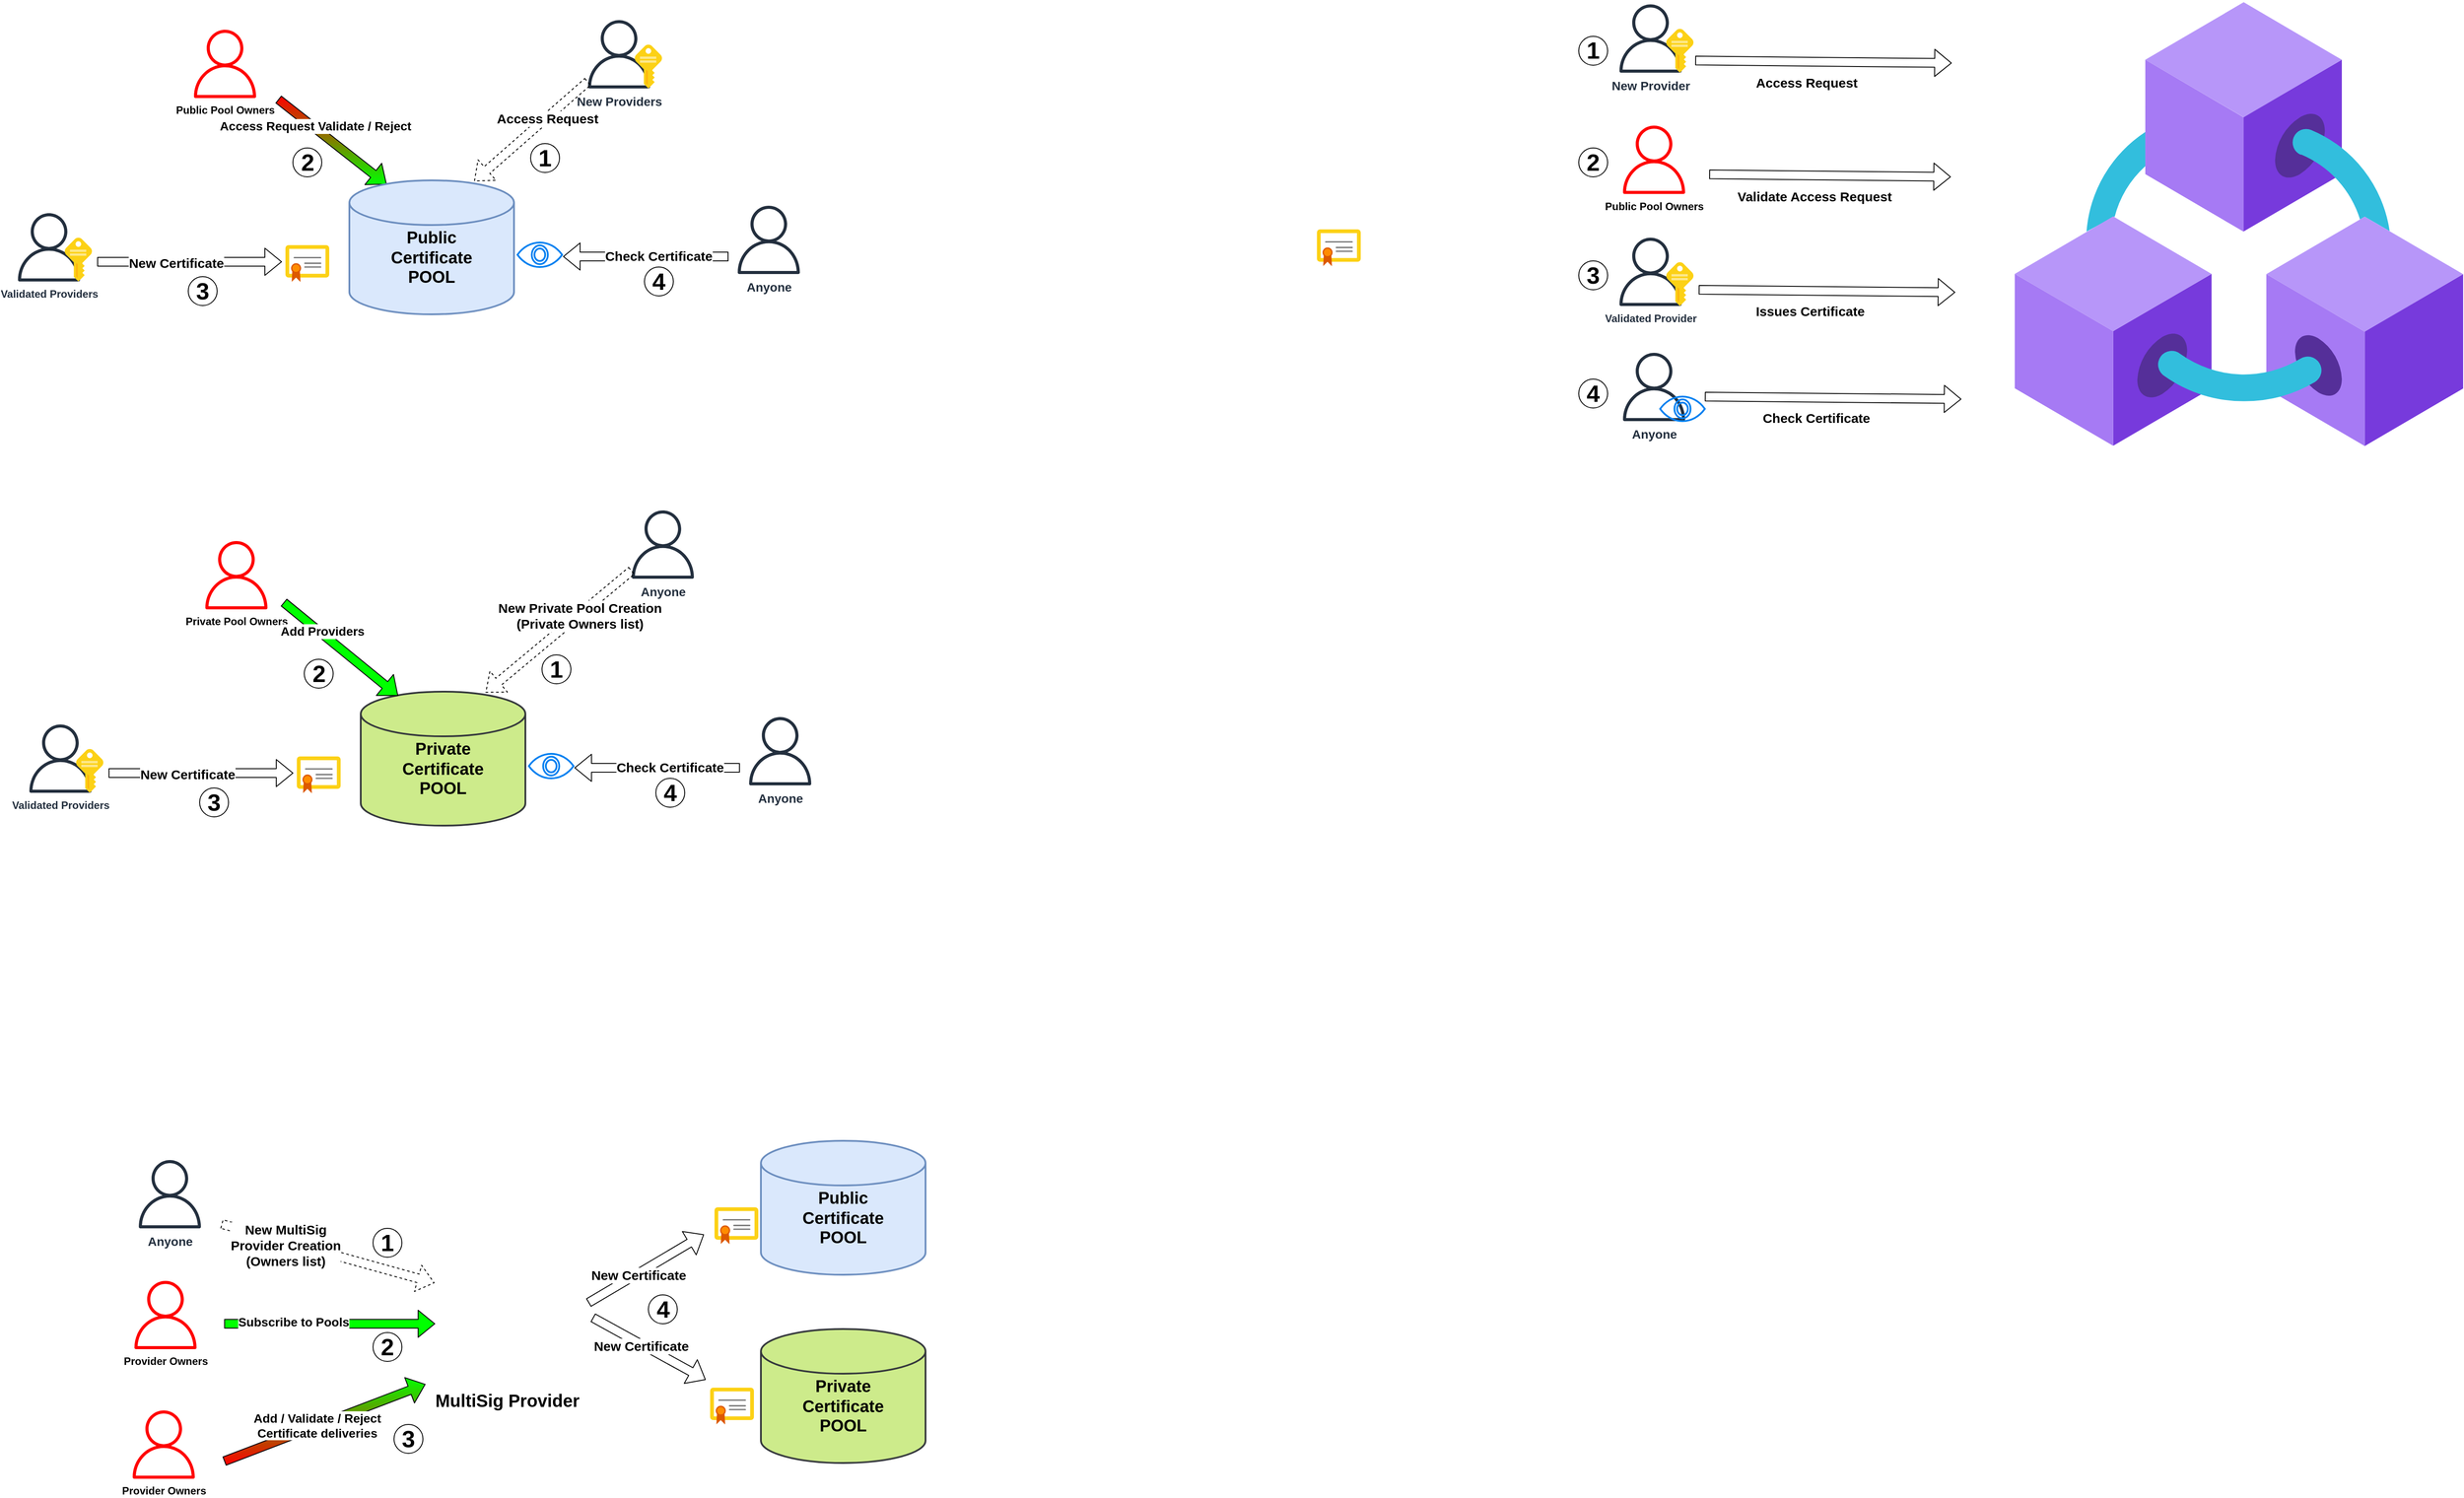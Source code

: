 <mxfile version="14.9.6" type="github">
  <diagram id="2_7LosgEdVpiRMIQfIVS" name="Page-1">
    <mxGraphModel dx="2844" dy="1588" grid="0" gridSize="10" guides="1" tooltips="1" connect="1" arrows="1" fold="1" page="0" pageScale="1" pageWidth="827" pageHeight="1169" math="0" shadow="0">
      <root>
        <mxCell id="0" />
        <mxCell id="1" parent="0" />
        <mxCell id="CVqee3alxtFutnKoP7we-18" value="" style="shape=flexArrow;endArrow=classic;html=1;fillColor=#FF0000;gradientColor=#00FF00;entryX=0.227;entryY=0.031;entryDx=0;entryDy=0;entryPerimeter=0;exitX=0.906;exitY=0.961;exitDx=0;exitDy=0;exitPerimeter=0;" edge="1" parent="1" source="CVqee3alxtFutnKoP7we-11" target="CVqee3alxtFutnKoP7we-1">
          <mxGeometry width="50" height="50" relative="1" as="geometry">
            <mxPoint x="355" y="125" as="sourcePoint" />
            <mxPoint x="544" y="204" as="targetPoint" />
          </mxGeometry>
        </mxCell>
        <mxCell id="CVqee3alxtFutnKoP7we-19" value="&lt;b&gt;&lt;font style=&quot;font-size: 14px&quot;&gt;Access Request Validate / Reject&lt;/font&gt;&lt;/b&gt;" style="edgeLabel;html=1;align=center;verticalAlign=middle;resizable=0;points=[];" vertex="1" connectable="0" parent="CVqee3alxtFutnKoP7we-18">
          <mxGeometry x="-0.347" y="2" relative="1" as="geometry">
            <mxPoint as="offset" />
          </mxGeometry>
        </mxCell>
        <mxCell id="CVqee3alxtFutnKoP7we-1" value="&lt;b&gt;&lt;font style=&quot;font-size: 19px&quot;&gt;&lt;br&gt;Public&lt;br&gt;Certificate&lt;br&gt;POOL&lt;/font&gt;&lt;/b&gt;" style="strokeWidth=2;html=1;shape=mxgraph.flowchart.database;whiteSpace=wrap;fillColor=#dae8fc;strokeColor=#6c8ebf;" vertex="1" parent="1">
          <mxGeometry x="452" y="210" width="188" height="153" as="geometry" />
        </mxCell>
        <mxCell id="CVqee3alxtFutnKoP7we-3" value="&lt;b&gt;Validated Providers&lt;/b&gt;" style="outlineConnect=0;fontColor=#232F3E;gradientColor=none;fillColor=#232F3E;strokeColor=none;dashed=0;verticalLabelPosition=bottom;verticalAlign=top;align=center;html=1;fontSize=12;fontStyle=0;aspect=fixed;pointerEvents=1;shape=mxgraph.aws4.user;" vertex="1" parent="1">
          <mxGeometry x="70" y="247.5" width="78" height="78" as="geometry" />
        </mxCell>
        <mxCell id="CVqee3alxtFutnKoP7we-4" value="&lt;font style=&quot;font-size: 14px&quot;&gt;&lt;b&gt;Anyone&lt;/b&gt;&lt;/font&gt;" style="outlineConnect=0;fontColor=#232F3E;gradientColor=none;fillColor=#232F3E;strokeColor=none;dashed=0;verticalLabelPosition=bottom;verticalAlign=top;align=center;html=1;fontSize=12;fontStyle=0;aspect=fixed;pointerEvents=1;shape=mxgraph.aws4.user;" vertex="1" parent="1">
          <mxGeometry x="892" y="239" width="78" height="78" as="geometry" />
        </mxCell>
        <mxCell id="CVqee3alxtFutnKoP7we-8" value="" style="aspect=fixed;html=1;points=[];align=center;image;fontSize=12;image=img/lib/mscae/Certificate.svg;fillColor=none;" vertex="1" parent="1">
          <mxGeometry x="379" y="284" width="50" height="42" as="geometry" />
        </mxCell>
        <mxCell id="CVqee3alxtFutnKoP7we-10" value="&lt;b&gt;Public Pool Owners&lt;/b&gt;" style="outlineConnect=0;dashed=0;verticalLabelPosition=bottom;verticalAlign=top;align=center;html=1;fontSize=12;fontStyle=0;aspect=fixed;pointerEvents=1;shape=mxgraph.aws4.user;strokeColor=#36393d;fillColor=#FF0000;" vertex="1" parent="1">
          <mxGeometry x="271" y="38" width="78" height="78" as="geometry" />
        </mxCell>
        <mxCell id="CVqee3alxtFutnKoP7we-11" value="" style="shape=image;html=1;verticalAlign=top;verticalLabelPosition=bottom;labelBackgroundColor=#ffffff;imageAspect=0;aspect=fixed;image=https://cdn0.iconfinder.com/data/icons/small-n-flat/24/678136-shield-warning-128.png;strokeColor=#000000;fillColor=#000000;" vertex="1" parent="1">
          <mxGeometry x="311" y="54" width="66" height="66" as="geometry" />
        </mxCell>
        <mxCell id="CVqee3alxtFutnKoP7we-12" value="" style="shape=flexArrow;endArrow=classic;html=1;" edge="1" parent="1">
          <mxGeometry width="50" height="50" relative="1" as="geometry">
            <mxPoint x="164" y="303" as="sourcePoint" />
            <mxPoint x="375" y="303" as="targetPoint" />
          </mxGeometry>
        </mxCell>
        <mxCell id="CVqee3alxtFutnKoP7we-23" value="&lt;b&gt;&lt;font style=&quot;font-size: 15px&quot;&gt;New Certificate&lt;/font&gt;&lt;/b&gt;" style="edgeLabel;html=1;align=center;verticalAlign=middle;resizable=0;points=[];" vertex="1" connectable="0" parent="CVqee3alxtFutnKoP7we-12">
          <mxGeometry x="-0.146" y="-1" relative="1" as="geometry">
            <mxPoint as="offset" />
          </mxGeometry>
        </mxCell>
        <mxCell id="CVqee3alxtFutnKoP7we-5" value="" style="aspect=fixed;html=1;points=[];align=center;image;fontSize=12;image=img/lib/mscae/Key.svg;fillColor=none;" vertex="1" parent="1">
          <mxGeometry x="127" y="275.5" width="31" height="50" as="geometry" />
        </mxCell>
        <mxCell id="CVqee3alxtFutnKoP7we-13" value="&lt;b&gt;&lt;font style=&quot;font-size: 14px&quot;&gt;New Providers&lt;/font&gt;&lt;/b&gt;" style="outlineConnect=0;fontColor=#232F3E;gradientColor=none;fillColor=#232F3E;strokeColor=none;dashed=0;verticalLabelPosition=bottom;verticalAlign=top;align=center;html=1;fontSize=12;fontStyle=0;aspect=fixed;pointerEvents=1;shape=mxgraph.aws4.user;" vertex="1" parent="1">
          <mxGeometry x="721" y="27" width="78" height="78" as="geometry" />
        </mxCell>
        <mxCell id="CVqee3alxtFutnKoP7we-14" value="" style="aspect=fixed;html=1;points=[];align=center;image;fontSize=12;image=img/lib/mscae/Key.svg;fillColor=none;" vertex="1" parent="1">
          <mxGeometry x="778" y="55" width="31" height="50" as="geometry" />
        </mxCell>
        <mxCell id="CVqee3alxtFutnKoP7we-16" value="" style="shape=flexArrow;endArrow=classic;html=1;dashed=1;entryX=0.758;entryY=0.007;entryDx=0;entryDy=0;entryPerimeter=0;" edge="1" parent="1" source="CVqee3alxtFutnKoP7we-13" target="CVqee3alxtFutnKoP7we-1">
          <mxGeometry width="50" height="50" relative="1" as="geometry">
            <mxPoint x="927" y="-37" as="sourcePoint" />
            <mxPoint x="563" y="203" as="targetPoint" />
          </mxGeometry>
        </mxCell>
        <mxCell id="CVqee3alxtFutnKoP7we-17" value="&lt;b&gt;&lt;font style=&quot;font-size: 15px&quot;&gt;Access Request&lt;/font&gt;&lt;/b&gt;" style="edgeLabel;html=1;align=center;verticalAlign=middle;resizable=0;points=[];" vertex="1" connectable="0" parent="CVqee3alxtFutnKoP7we-16">
          <mxGeometry x="-0.28" y="1" relative="1" as="geometry">
            <mxPoint as="offset" />
          </mxGeometry>
        </mxCell>
        <mxCell id="CVqee3alxtFutnKoP7we-25" value="&lt;font size=&quot;1&quot;&gt;&lt;b style=&quot;font-size: 27px&quot;&gt;1&lt;/b&gt;&lt;/font&gt;" style="ellipse;whiteSpace=wrap;html=1;aspect=fixed;strokeColor=#000000;fillColor=none;" vertex="1" parent="1">
          <mxGeometry x="659" y="168" width="33" height="33" as="geometry" />
        </mxCell>
        <mxCell id="CVqee3alxtFutnKoP7we-26" value="&lt;font size=&quot;1&quot;&gt;&lt;b style=&quot;font-size: 27px&quot;&gt;2&lt;/b&gt;&lt;/font&gt;" style="ellipse;whiteSpace=wrap;html=1;aspect=fixed;strokeColor=#000000;fillColor=none;" vertex="1" parent="1">
          <mxGeometry x="387.5" y="173" width="33" height="33" as="geometry" />
        </mxCell>
        <mxCell id="CVqee3alxtFutnKoP7we-27" value="&lt;font size=&quot;1&quot;&gt;&lt;b style=&quot;font-size: 27px&quot;&gt;3&lt;/b&gt;&lt;/font&gt;" style="ellipse;whiteSpace=wrap;html=1;aspect=fixed;strokeColor=#000000;fillColor=none;" vertex="1" parent="1">
          <mxGeometry x="268" y="320" width="33" height="33" as="geometry" />
        </mxCell>
        <mxCell id="CVqee3alxtFutnKoP7we-28" value="" style="html=1;verticalLabelPosition=bottom;align=center;labelBackgroundColor=#ffffff;verticalAlign=top;strokeWidth=2;strokeColor=#0080F0;shadow=0;dashed=0;shape=mxgraph.ios7.icons.eye;fillColor=none;" vertex="1" parent="1">
          <mxGeometry x="644" y="281" width="51" height="28" as="geometry" />
        </mxCell>
        <mxCell id="CVqee3alxtFutnKoP7we-29" value="" style="shape=flexArrow;endArrow=classic;html=1;" edge="1" parent="1">
          <mxGeometry width="50" height="50" relative="1" as="geometry">
            <mxPoint x="885" y="297" as="sourcePoint" />
            <mxPoint x="696" y="297" as="targetPoint" />
          </mxGeometry>
        </mxCell>
        <mxCell id="CVqee3alxtFutnKoP7we-30" value="&lt;b&gt;&lt;font style=&quot;font-size: 15px&quot;&gt;Check Certificate&lt;/font&gt;&lt;/b&gt;" style="edgeLabel;html=1;align=center;verticalAlign=middle;resizable=0;points=[];" vertex="1" connectable="0" parent="CVqee3alxtFutnKoP7we-29">
          <mxGeometry x="-0.146" y="-1" relative="1" as="geometry">
            <mxPoint as="offset" />
          </mxGeometry>
        </mxCell>
        <mxCell id="CVqee3alxtFutnKoP7we-32" value="&lt;font size=&quot;1&quot;&gt;&lt;b style=&quot;font-size: 27px&quot;&gt;4&lt;/b&gt;&lt;/font&gt;" style="ellipse;whiteSpace=wrap;html=1;aspect=fixed;strokeColor=#000000;fillColor=none;" vertex="1" parent="1">
          <mxGeometry x="789" y="309" width="33" height="33" as="geometry" />
        </mxCell>
        <mxCell id="CVqee3alxtFutnKoP7we-56" value="" style="shape=image;html=1;verticalAlign=top;verticalLabelPosition=bottom;labelBackgroundColor=#ffffff;imageAspect=0;aspect=fixed;image=https://cdn4.iconfinder.com/data/icons/cryptocoins/227/ETH-alt-128.png;strokeColor=#000000;fillColor=#FF0000;" vertex="1" parent="1">
          <mxGeometry x="644" y="97" width="35" height="35" as="geometry" />
        </mxCell>
        <mxCell id="CVqee3alxtFutnKoP7we-79" value="" style="shape=image;html=1;verticalAlign=top;verticalLabelPosition=bottom;labelBackgroundColor=#ffffff;imageAspect=0;aspect=fixed;image=https://cdn4.iconfinder.com/data/icons/cryptocoins/227/ETH-alt-128.png;strokeColor=#000000;fillColor=#FF0000;" vertex="1" parent="1">
          <mxGeometry x="271" y="254" width="35" height="35" as="geometry" />
        </mxCell>
        <mxCell id="CVqee3alxtFutnKoP7we-80" value="&lt;b&gt;&lt;font style=&quot;font-size: 19px&quot;&gt;&lt;br&gt;Private&lt;br&gt;Certificate&lt;br&gt;POOL&lt;/font&gt;&lt;/b&gt;" style="strokeWidth=2;html=1;shape=mxgraph.flowchart.database;whiteSpace=wrap;fillColor=#cdeb8b;strokeColor=#36393d;" vertex="1" parent="1">
          <mxGeometry x="465" y="794" width="188" height="153" as="geometry" />
        </mxCell>
        <mxCell id="CVqee3alxtFutnKoP7we-81" value="&lt;b&gt;Validated Providers&lt;/b&gt;" style="outlineConnect=0;fontColor=#232F3E;gradientColor=none;fillColor=#232F3E;strokeColor=none;dashed=0;verticalLabelPosition=bottom;verticalAlign=top;align=center;html=1;fontSize=12;fontStyle=0;aspect=fixed;pointerEvents=1;shape=mxgraph.aws4.user;" vertex="1" parent="1">
          <mxGeometry x="83" y="831.5" width="78" height="78" as="geometry" />
        </mxCell>
        <mxCell id="CVqee3alxtFutnKoP7we-82" value="&lt;font style=&quot;font-size: 14px&quot;&gt;&lt;b&gt;Anyone&lt;/b&gt;&lt;/font&gt;" style="outlineConnect=0;fontColor=#232F3E;gradientColor=none;fillColor=#232F3E;strokeColor=none;dashed=0;verticalLabelPosition=bottom;verticalAlign=top;align=center;html=1;fontSize=12;fontStyle=0;aspect=fixed;pointerEvents=1;shape=mxgraph.aws4.user;" vertex="1" parent="1">
          <mxGeometry x="905" y="823" width="78" height="78" as="geometry" />
        </mxCell>
        <mxCell id="CVqee3alxtFutnKoP7we-83" value="" style="aspect=fixed;html=1;points=[];align=center;image;fontSize=12;image=img/lib/mscae/Certificate.svg;fillColor=none;" vertex="1" parent="1">
          <mxGeometry x="392" y="868" width="50" height="42" as="geometry" />
        </mxCell>
        <mxCell id="CVqee3alxtFutnKoP7we-84" value="&lt;b&gt;Private Pool Owners&lt;/b&gt;" style="outlineConnect=0;dashed=0;verticalLabelPosition=bottom;verticalAlign=top;align=center;html=1;fontSize=12;fontStyle=0;aspect=fixed;pointerEvents=1;shape=mxgraph.aws4.user;strokeColor=#36393d;fillColor=#FF0000;" vertex="1" parent="1">
          <mxGeometry x="284" y="622" width="78" height="78" as="geometry" />
        </mxCell>
        <mxCell id="CVqee3alxtFutnKoP7we-85" value="" style="shape=image;html=1;verticalAlign=top;verticalLabelPosition=bottom;labelBackgroundColor=#ffffff;imageAspect=0;aspect=fixed;image=https://cdn0.iconfinder.com/data/icons/small-n-flat/24/678136-shield-warning-128.png;strokeColor=#000000;fillColor=#000000;" vertex="1" parent="1">
          <mxGeometry x="324" y="638" width="66" height="66" as="geometry" />
        </mxCell>
        <mxCell id="CVqee3alxtFutnKoP7we-86" value="" style="shape=flexArrow;endArrow=classic;html=1;" edge="1" parent="1">
          <mxGeometry width="50" height="50" relative="1" as="geometry">
            <mxPoint x="177" y="887" as="sourcePoint" />
            <mxPoint x="388" y="887" as="targetPoint" />
          </mxGeometry>
        </mxCell>
        <mxCell id="CVqee3alxtFutnKoP7we-87" value="&lt;b&gt;&lt;font style=&quot;font-size: 15px&quot;&gt;New Certificate&lt;/font&gt;&lt;/b&gt;" style="edgeLabel;html=1;align=center;verticalAlign=middle;resizable=0;points=[];" vertex="1" connectable="0" parent="CVqee3alxtFutnKoP7we-86">
          <mxGeometry x="-0.146" y="-1" relative="1" as="geometry">
            <mxPoint as="offset" />
          </mxGeometry>
        </mxCell>
        <mxCell id="CVqee3alxtFutnKoP7we-88" value="" style="aspect=fixed;html=1;points=[];align=center;image;fontSize=12;image=img/lib/mscae/Key.svg;fillColor=none;" vertex="1" parent="1">
          <mxGeometry x="140" y="859.5" width="31" height="50" as="geometry" />
        </mxCell>
        <mxCell id="CVqee3alxtFutnKoP7we-89" value="&lt;b style=&quot;font-size: 14px&quot;&gt;Anyone&lt;/b&gt;" style="outlineConnect=0;fontColor=#232F3E;gradientColor=none;fillColor=#232F3E;strokeColor=none;dashed=0;verticalLabelPosition=bottom;verticalAlign=top;align=center;html=1;fontSize=12;fontStyle=0;aspect=fixed;pointerEvents=1;shape=mxgraph.aws4.user;" vertex="1" parent="1">
          <mxGeometry x="771" y="587" width="78" height="78" as="geometry" />
        </mxCell>
        <mxCell id="CVqee3alxtFutnKoP7we-91" value="" style="shape=flexArrow;endArrow=classic;html=1;dashed=1;entryX=0.758;entryY=0.007;entryDx=0;entryDy=0;entryPerimeter=0;" edge="1" parent="1" source="CVqee3alxtFutnKoP7we-89" target="CVqee3alxtFutnKoP7we-80">
          <mxGeometry width="50" height="50" relative="1" as="geometry">
            <mxPoint x="940" y="547" as="sourcePoint" />
            <mxPoint x="576" y="787" as="targetPoint" />
          </mxGeometry>
        </mxCell>
        <mxCell id="CVqee3alxtFutnKoP7we-92" value="&lt;b&gt;&lt;font style=&quot;font-size: 15px&quot;&gt;New Private Pool Creation&lt;br&gt;(Private Owners list)&lt;br&gt;&lt;/font&gt;&lt;/b&gt;" style="edgeLabel;html=1;align=center;verticalAlign=middle;resizable=0;points=[];" vertex="1" connectable="0" parent="CVqee3alxtFutnKoP7we-91">
          <mxGeometry x="-0.28" y="1" relative="1" as="geometry">
            <mxPoint as="offset" />
          </mxGeometry>
        </mxCell>
        <mxCell id="CVqee3alxtFutnKoP7we-93" value="" style="shape=flexArrow;endArrow=classic;html=1;entryX=0.227;entryY=0.031;entryDx=0;entryDy=0;entryPerimeter=0;fillColor=#00FF00;" edge="1" parent="1" target="CVqee3alxtFutnKoP7we-80">
          <mxGeometry width="50" height="50" relative="1" as="geometry">
            <mxPoint x="377" y="692" as="sourcePoint" />
            <mxPoint x="557" y="788" as="targetPoint" />
          </mxGeometry>
        </mxCell>
        <mxCell id="CVqee3alxtFutnKoP7we-94" value="&lt;b&gt;&lt;font style=&quot;font-size: 14px&quot;&gt;Add Providers&lt;/font&gt;&lt;/b&gt;" style="edgeLabel;html=1;align=center;verticalAlign=middle;resizable=0;points=[];" vertex="1" connectable="0" parent="CVqee3alxtFutnKoP7we-93">
          <mxGeometry x="-0.347" y="2" relative="1" as="geometry">
            <mxPoint as="offset" />
          </mxGeometry>
        </mxCell>
        <mxCell id="CVqee3alxtFutnKoP7we-95" value="&lt;font size=&quot;1&quot;&gt;&lt;b style=&quot;font-size: 27px&quot;&gt;1&lt;/b&gt;&lt;/font&gt;" style="ellipse;whiteSpace=wrap;html=1;aspect=fixed;strokeColor=#000000;fillColor=none;" vertex="1" parent="1">
          <mxGeometry x="672" y="752" width="33" height="33" as="geometry" />
        </mxCell>
        <mxCell id="CVqee3alxtFutnKoP7we-96" value="&lt;font size=&quot;1&quot;&gt;&lt;b style=&quot;font-size: 27px&quot;&gt;2&lt;/b&gt;&lt;/font&gt;" style="ellipse;whiteSpace=wrap;html=1;aspect=fixed;strokeColor=#000000;fillColor=none;" vertex="1" parent="1">
          <mxGeometry x="400.5" y="757" width="33" height="33" as="geometry" />
        </mxCell>
        <mxCell id="CVqee3alxtFutnKoP7we-97" value="&lt;font size=&quot;1&quot;&gt;&lt;b style=&quot;font-size: 27px&quot;&gt;3&lt;/b&gt;&lt;/font&gt;" style="ellipse;whiteSpace=wrap;html=1;aspect=fixed;strokeColor=#000000;fillColor=none;" vertex="1" parent="1">
          <mxGeometry x="281" y="904" width="33" height="33" as="geometry" />
        </mxCell>
        <mxCell id="CVqee3alxtFutnKoP7we-98" value="" style="html=1;verticalLabelPosition=bottom;align=center;labelBackgroundColor=#ffffff;verticalAlign=top;strokeWidth=2;strokeColor=#0080F0;shadow=0;dashed=0;shape=mxgraph.ios7.icons.eye;fillColor=none;" vertex="1" parent="1">
          <mxGeometry x="657" y="865" width="51" height="28" as="geometry" />
        </mxCell>
        <mxCell id="CVqee3alxtFutnKoP7we-99" value="" style="shape=flexArrow;endArrow=classic;html=1;" edge="1" parent="1">
          <mxGeometry width="50" height="50" relative="1" as="geometry">
            <mxPoint x="898" y="881" as="sourcePoint" />
            <mxPoint x="709" y="881" as="targetPoint" />
          </mxGeometry>
        </mxCell>
        <mxCell id="CVqee3alxtFutnKoP7we-100" value="&lt;b&gt;&lt;font style=&quot;font-size: 15px&quot;&gt;Check Certificate&lt;/font&gt;&lt;/b&gt;" style="edgeLabel;html=1;align=center;verticalAlign=middle;resizable=0;points=[];" vertex="1" connectable="0" parent="CVqee3alxtFutnKoP7we-99">
          <mxGeometry x="-0.146" y="-1" relative="1" as="geometry">
            <mxPoint as="offset" />
          </mxGeometry>
        </mxCell>
        <mxCell id="CVqee3alxtFutnKoP7we-101" value="&lt;font size=&quot;1&quot;&gt;&lt;b style=&quot;font-size: 27px&quot;&gt;4&lt;/b&gt;&lt;/font&gt;" style="ellipse;whiteSpace=wrap;html=1;aspect=fixed;strokeColor=#000000;fillColor=none;" vertex="1" parent="1">
          <mxGeometry x="802" y="893" width="33" height="33" as="geometry" />
        </mxCell>
        <mxCell id="CVqee3alxtFutnKoP7we-102" value="" style="shape=image;html=1;verticalAlign=top;verticalLabelPosition=bottom;labelBackgroundColor=#ffffff;imageAspect=0;aspect=fixed;image=https://cdn4.iconfinder.com/data/icons/cryptocoins/227/ETH-alt-128.png;strokeColor=#000000;fillColor=#FF0000;" vertex="1" parent="1">
          <mxGeometry x="694" y="650" width="35" height="35" as="geometry" />
        </mxCell>
        <mxCell id="CVqee3alxtFutnKoP7we-127" value="&lt;font style=&quot;font-size: 20px&quot;&gt;&lt;b&gt;MultiSig Provider&lt;/b&gt;&lt;/font&gt;" style="shape=image;html=1;verticalAlign=top;verticalLabelPosition=bottom;labelBackgroundColor=#ffffff;imageAspect=0;aspect=fixed;image=https://cdn2.iconfinder.com/data/icons/pinpoint-interface/48/files-128.png;strokeColor=#000000;fillColor=#FF0000;" vertex="1" parent="1">
          <mxGeometry x="539" y="1399" width="186" height="186" as="geometry" />
        </mxCell>
        <mxCell id="CVqee3alxtFutnKoP7we-128" value="&lt;b style=&quot;font-size: 14px&quot;&gt;Anyone&lt;/b&gt;" style="outlineConnect=0;fontColor=#232F3E;gradientColor=none;fillColor=#232F3E;strokeColor=none;dashed=0;verticalLabelPosition=bottom;verticalAlign=top;align=center;html=1;fontSize=12;fontStyle=0;aspect=fixed;pointerEvents=1;shape=mxgraph.aws4.user;" vertex="1" parent="1">
          <mxGeometry x="208" y="1329" width="78" height="78" as="geometry" />
        </mxCell>
        <mxCell id="CVqee3alxtFutnKoP7we-129" value="" style="shape=flexArrow;endArrow=classic;html=1;dashed=1;entryX=0.055;entryY=0.378;entryDx=0;entryDy=0;entryPerimeter=0;" edge="1" parent="1" target="CVqee3alxtFutnKoP7we-127">
          <mxGeometry width="50" height="50" relative="1" as="geometry">
            <mxPoint x="306" y="1402" as="sourcePoint" />
            <mxPoint x="259.504" y="1381.509" as="targetPoint" />
          </mxGeometry>
        </mxCell>
        <mxCell id="CVqee3alxtFutnKoP7we-130" value="&lt;b&gt;&lt;font style=&quot;font-size: 15px&quot;&gt;New MultiSig &lt;br&gt;Provider Creation&lt;br&gt;(Owners list)&lt;br&gt;&lt;/font&gt;&lt;/b&gt;" style="edgeLabel;html=1;align=center;verticalAlign=middle;resizable=0;points=[];" vertex="1" connectable="0" parent="CVqee3alxtFutnKoP7we-129">
          <mxGeometry x="-0.28" y="1" relative="1" as="geometry">
            <mxPoint x="-15" as="offset" />
          </mxGeometry>
        </mxCell>
        <mxCell id="CVqee3alxtFutnKoP7we-134" value="&lt;b&gt;Provider Owners&lt;/b&gt;" style="outlineConnect=0;dashed=0;verticalLabelPosition=bottom;verticalAlign=top;align=center;html=1;fontSize=12;fontStyle=0;aspect=fixed;pointerEvents=1;shape=mxgraph.aws4.user;strokeColor=#36393d;fillColor=#FF0000;" vertex="1" parent="1">
          <mxGeometry x="203" y="1467" width="78" height="78" as="geometry" />
        </mxCell>
        <mxCell id="CVqee3alxtFutnKoP7we-135" value="" style="shape=image;html=1;verticalAlign=top;verticalLabelPosition=bottom;labelBackgroundColor=#ffffff;imageAspect=0;aspect=fixed;image=https://cdn0.iconfinder.com/data/icons/small-n-flat/24/678136-shield-warning-128.png;strokeColor=#000000;fillColor=#000000;" vertex="1" parent="1">
          <mxGeometry x="243" y="1483" width="66" height="66" as="geometry" />
        </mxCell>
        <mxCell id="CVqee3alxtFutnKoP7we-136" value="" style="shape=flexArrow;endArrow=classic;html=1;fillColor=#00FF00;exitX=1;exitY=0.5;exitDx=0;exitDy=0;" edge="1" parent="1" source="CVqee3alxtFutnKoP7we-135">
          <mxGeometry width="50" height="50" relative="1" as="geometry">
            <mxPoint x="274" y="1865" as="sourcePoint" />
            <mxPoint x="550" y="1516" as="targetPoint" />
          </mxGeometry>
        </mxCell>
        <mxCell id="CVqee3alxtFutnKoP7we-137" value="&lt;span style=&quot;font-size: 14px&quot;&gt;&lt;b&gt;Subscribe to Pools&lt;/b&gt;&lt;/span&gt;" style="edgeLabel;html=1;align=center;verticalAlign=middle;resizable=0;points=[];" vertex="1" connectable="0" parent="CVqee3alxtFutnKoP7we-136">
          <mxGeometry x="-0.347" y="2" relative="1" as="geometry">
            <mxPoint as="offset" />
          </mxGeometry>
        </mxCell>
        <mxCell id="CVqee3alxtFutnKoP7we-139" value="&lt;font size=&quot;1&quot;&gt;&lt;b style=&quot;font-size: 27px&quot;&gt;1&lt;/b&gt;&lt;/font&gt;" style="ellipse;whiteSpace=wrap;html=1;aspect=fixed;strokeColor=#000000;fillColor=none;" vertex="1" parent="1">
          <mxGeometry x="479" y="1407" width="33" height="33" as="geometry" />
        </mxCell>
        <mxCell id="CVqee3alxtFutnKoP7we-140" value="&lt;b&gt;Provider Owners&lt;/b&gt;" style="outlineConnect=0;dashed=0;verticalLabelPosition=bottom;verticalAlign=top;align=center;html=1;fontSize=12;fontStyle=0;aspect=fixed;pointerEvents=1;shape=mxgraph.aws4.user;strokeColor=#36393d;fillColor=#FF0000;" vertex="1" parent="1">
          <mxGeometry x="201" y="1615" width="78" height="78" as="geometry" />
        </mxCell>
        <mxCell id="CVqee3alxtFutnKoP7we-141" value="" style="shape=image;html=1;verticalAlign=top;verticalLabelPosition=bottom;labelBackgroundColor=#ffffff;imageAspect=0;aspect=fixed;image=https://cdn0.iconfinder.com/data/icons/small-n-flat/24/678136-shield-warning-128.png;strokeColor=#000000;fillColor=#000000;" vertex="1" parent="1">
          <mxGeometry x="241" y="1631" width="66" height="66" as="geometry" />
        </mxCell>
        <mxCell id="CVqee3alxtFutnKoP7we-142" value="&lt;font size=&quot;1&quot;&gt;&lt;b style=&quot;font-size: 27px&quot;&gt;2&lt;/b&gt;&lt;/font&gt;" style="ellipse;whiteSpace=wrap;html=1;aspect=fixed;strokeColor=#000000;fillColor=none;" vertex="1" parent="1">
          <mxGeometry x="479" y="1526" width="33" height="33" as="geometry" />
        </mxCell>
        <mxCell id="CVqee3alxtFutnKoP7we-143" value="" style="shape=flexArrow;endArrow=classic;html=1;fillColor=#00FF00;entryX=0;entryY=1;entryDx=0;entryDy=0;gradientColor=#FF0000;" edge="1" parent="1" target="CVqee3alxtFutnKoP7we-127">
          <mxGeometry width="50" height="50" relative="1" as="geometry">
            <mxPoint x="309" y="1673" as="sourcePoint" />
            <mxPoint x="627.0" y="1739" as="targetPoint" />
          </mxGeometry>
        </mxCell>
        <mxCell id="CVqee3alxtFutnKoP7we-144" value="&lt;span style=&quot;font-size: 14px&quot;&gt;&lt;b&gt;Add / Validate / Reject&lt;br&gt;Certificate deliveries&lt;br&gt;&lt;/b&gt;&lt;/span&gt;" style="edgeLabel;html=1;align=center;verticalAlign=middle;resizable=0;points=[];" vertex="1" connectable="0" parent="CVqee3alxtFutnKoP7we-143">
          <mxGeometry x="-0.347" y="2" relative="1" as="geometry">
            <mxPoint x="31" y="-11" as="offset" />
          </mxGeometry>
        </mxCell>
        <mxCell id="CVqee3alxtFutnKoP7we-146" value="&lt;font size=&quot;1&quot;&gt;&lt;b style=&quot;font-size: 27px&quot;&gt;3&lt;/b&gt;&lt;/font&gt;" style="ellipse;whiteSpace=wrap;html=1;aspect=fixed;strokeColor=#000000;fillColor=none;" vertex="1" parent="1">
          <mxGeometry x="503" y="1631" width="33" height="33" as="geometry" />
        </mxCell>
        <mxCell id="CVqee3alxtFutnKoP7we-147" value="&lt;b&gt;&lt;font style=&quot;font-size: 19px&quot;&gt;&lt;br&gt;Public&lt;br&gt;Certificate&lt;br&gt;POOL&lt;/font&gt;&lt;/b&gt;" style="strokeWidth=2;html=1;shape=mxgraph.flowchart.database;whiteSpace=wrap;fillColor=#dae8fc;strokeColor=#6c8ebf;" vertex="1" parent="1">
          <mxGeometry x="922" y="1307" width="188" height="153" as="geometry" />
        </mxCell>
        <mxCell id="CVqee3alxtFutnKoP7we-148" value="&lt;b&gt;&lt;font style=&quot;font-size: 19px&quot;&gt;&lt;br&gt;Private&lt;br&gt;Certificate&lt;br&gt;POOL&lt;/font&gt;&lt;/b&gt;" style="strokeWidth=2;html=1;shape=mxgraph.flowchart.database;whiteSpace=wrap;fillColor=#cdeb8b;strokeColor=#36393d;" vertex="1" parent="1">
          <mxGeometry x="922" y="1522" width="188" height="153" as="geometry" />
        </mxCell>
        <mxCell id="CVqee3alxtFutnKoP7we-149" value="" style="shape=flexArrow;endArrow=classic;html=1;exitX=1;exitY=0.5;exitDx=0;exitDy=0;" edge="1" parent="1" source="CVqee3alxtFutnKoP7we-127">
          <mxGeometry width="50" height="50" relative="1" as="geometry">
            <mxPoint x="732" y="1843" as="sourcePoint" />
            <mxPoint x="857" y="1414" as="targetPoint" />
          </mxGeometry>
        </mxCell>
        <mxCell id="CVqee3alxtFutnKoP7we-150" value="&lt;b&gt;&lt;font style=&quot;font-size: 15px&quot;&gt;New Certificate&lt;/font&gt;&lt;/b&gt;" style="edgeLabel;html=1;align=center;verticalAlign=middle;resizable=0;points=[];" vertex="1" connectable="0" parent="CVqee3alxtFutnKoP7we-149">
          <mxGeometry x="-0.146" y="-1" relative="1" as="geometry">
            <mxPoint as="offset" />
          </mxGeometry>
        </mxCell>
        <mxCell id="CVqee3alxtFutnKoP7we-151" value="" style="aspect=fixed;html=1;points=[];align=center;image;fontSize=12;image=img/lib/mscae/Certificate.svg;fillColor=none;" vertex="1" parent="1">
          <mxGeometry x="869" y="1383" width="50" height="42" as="geometry" />
        </mxCell>
        <mxCell id="CVqee3alxtFutnKoP7we-152" value="" style="aspect=fixed;html=1;points=[];align=center;image;fontSize=12;image=img/lib/mscae/Certificate.svg;fillColor=none;" vertex="1" parent="1">
          <mxGeometry x="864" y="1589" width="50" height="42" as="geometry" />
        </mxCell>
        <mxCell id="CVqee3alxtFutnKoP7we-153" value="" style="shape=flexArrow;endArrow=classic;html=1;" edge="1" parent="1">
          <mxGeometry width="50" height="50" relative="1" as="geometry">
            <mxPoint x="730" y="1509" as="sourcePoint" />
            <mxPoint x="859" y="1580" as="targetPoint" />
          </mxGeometry>
        </mxCell>
        <mxCell id="CVqee3alxtFutnKoP7we-154" value="&lt;b&gt;&lt;font style=&quot;font-size: 15px&quot;&gt;New Certificate&lt;/font&gt;&lt;/b&gt;" style="edgeLabel;html=1;align=center;verticalAlign=middle;resizable=0;points=[];" vertex="1" connectable="0" parent="CVqee3alxtFutnKoP7we-153">
          <mxGeometry x="-0.146" y="-1" relative="1" as="geometry">
            <mxPoint as="offset" />
          </mxGeometry>
        </mxCell>
        <mxCell id="CVqee3alxtFutnKoP7we-155" value="&lt;font size=&quot;1&quot;&gt;&lt;b style=&quot;font-size: 27px&quot;&gt;4&lt;/b&gt;&lt;/font&gt;" style="ellipse;whiteSpace=wrap;html=1;aspect=fixed;strokeColor=#000000;fillColor=none;" vertex="1" parent="1">
          <mxGeometry x="793.5" y="1483" width="33" height="33" as="geometry" />
        </mxCell>
        <mxCell id="CVqee3alxtFutnKoP7we-156" value="" style="shape=image;html=1;verticalAlign=top;verticalLabelPosition=bottom;labelBackgroundColor=#ffffff;imageAspect=0;aspect=fixed;image=https://cdn4.iconfinder.com/data/icons/cryptocoins/227/ETH-alt-128.png;strokeColor=#000000;fillColor=#FF0000;" vertex="1" parent="1">
          <mxGeometry x="355" y="1361" width="35" height="35" as="geometry" />
        </mxCell>
        <mxCell id="CVqee3alxtFutnKoP7we-160" value="&lt;b&gt;Validated Provider&lt;/b&gt;" style="outlineConnect=0;fontColor=#232F3E;gradientColor=none;fillColor=#232F3E;strokeColor=none;dashed=0;verticalLabelPosition=bottom;verticalAlign=top;align=center;html=1;fontSize=12;fontStyle=0;aspect=fixed;pointerEvents=1;shape=mxgraph.aws4.user;" vertex="1" parent="1">
          <mxGeometry x="1899" y="275.5" width="78" height="78" as="geometry" />
        </mxCell>
        <mxCell id="CVqee3alxtFutnKoP7we-161" value="&lt;font style=&quot;font-size: 14px&quot;&gt;&lt;b&gt;Anyone&lt;/b&gt;&lt;/font&gt;" style="outlineConnect=0;fontColor=#232F3E;gradientColor=none;fillColor=#232F3E;strokeColor=none;dashed=0;verticalLabelPosition=bottom;verticalAlign=top;align=center;html=1;fontSize=12;fontStyle=0;aspect=fixed;pointerEvents=1;shape=mxgraph.aws4.user;" vertex="1" parent="1">
          <mxGeometry x="1903" y="407" width="78" height="78" as="geometry" />
        </mxCell>
        <mxCell id="CVqee3alxtFutnKoP7we-162" value="" style="aspect=fixed;html=1;points=[];align=center;image;fontSize=12;image=img/lib/mscae/Certificate.svg;fillColor=none;" vertex="1" parent="1">
          <mxGeometry x="1557" y="266" width="50" height="42" as="geometry" />
        </mxCell>
        <mxCell id="CVqee3alxtFutnKoP7we-163" value="&lt;b&gt;Public Pool Owners&lt;/b&gt;" style="outlineConnect=0;dashed=0;verticalLabelPosition=bottom;verticalAlign=top;align=center;html=1;fontSize=12;fontStyle=0;aspect=fixed;pointerEvents=1;shape=mxgraph.aws4.user;strokeColor=#36393d;fillColor=#FF0000;" vertex="1" parent="1">
          <mxGeometry x="1903" y="147.5" width="78" height="78" as="geometry" />
        </mxCell>
        <mxCell id="CVqee3alxtFutnKoP7we-164" value="" style="shape=image;html=1;verticalAlign=top;verticalLabelPosition=bottom;labelBackgroundColor=#ffffff;imageAspect=0;aspect=fixed;image=https://cdn0.iconfinder.com/data/icons/small-n-flat/24/678136-shield-warning-128.png;strokeColor=#000000;fillColor=#000000;" vertex="1" parent="1">
          <mxGeometry x="1943" y="163.5" width="66" height="66" as="geometry" />
        </mxCell>
        <mxCell id="CVqee3alxtFutnKoP7we-167" value="" style="aspect=fixed;html=1;points=[];align=center;image;fontSize=12;image=img/lib/mscae/Key.svg;fillColor=none;" vertex="1" parent="1">
          <mxGeometry x="1956" y="303.5" width="31" height="50" as="geometry" />
        </mxCell>
        <mxCell id="CVqee3alxtFutnKoP7we-168" value="&lt;b&gt;&lt;font style=&quot;font-size: 14px&quot;&gt;New Provider&lt;/font&gt;&lt;/b&gt;" style="outlineConnect=0;fontColor=#232F3E;gradientColor=none;fillColor=#232F3E;strokeColor=none;dashed=0;verticalLabelPosition=bottom;verticalAlign=top;align=center;html=1;fontSize=12;fontStyle=0;aspect=fixed;pointerEvents=1;shape=mxgraph.aws4.user;" vertex="1" parent="1">
          <mxGeometry x="1899" y="9" width="78" height="78" as="geometry" />
        </mxCell>
        <mxCell id="CVqee3alxtFutnKoP7we-169" value="" style="aspect=fixed;html=1;points=[];align=center;image;fontSize=12;image=img/lib/mscae/Key.svg;fillColor=none;" vertex="1" parent="1">
          <mxGeometry x="1956" y="37" width="31" height="50" as="geometry" />
        </mxCell>
        <mxCell id="CVqee3alxtFutnKoP7we-172" value="&lt;font size=&quot;1&quot;&gt;&lt;b style=&quot;font-size: 27px&quot;&gt;1&lt;/b&gt;&lt;/font&gt;" style="ellipse;whiteSpace=wrap;html=1;aspect=fixed;strokeColor=#000000;fillColor=none;" vertex="1" parent="1">
          <mxGeometry x="1856" y="45.5" width="33" height="33" as="geometry" />
        </mxCell>
        <mxCell id="CVqee3alxtFutnKoP7we-173" value="&lt;font size=&quot;1&quot;&gt;&lt;b style=&quot;font-size: 27px&quot;&gt;2&lt;/b&gt;&lt;/font&gt;" style="ellipse;whiteSpace=wrap;html=1;aspect=fixed;strokeColor=#000000;fillColor=none;" vertex="1" parent="1">
          <mxGeometry x="1856" y="173" width="33" height="33" as="geometry" />
        </mxCell>
        <mxCell id="CVqee3alxtFutnKoP7we-174" value="&lt;font size=&quot;1&quot;&gt;&lt;b style=&quot;font-size: 27px&quot;&gt;3&lt;/b&gt;&lt;/font&gt;" style="ellipse;whiteSpace=wrap;html=1;aspect=fixed;strokeColor=#000000;fillColor=none;" vertex="1" parent="1">
          <mxGeometry x="1856" y="302" width="33" height="33" as="geometry" />
        </mxCell>
        <mxCell id="CVqee3alxtFutnKoP7we-178" value="&lt;font size=&quot;1&quot;&gt;&lt;b style=&quot;font-size: 27px&quot;&gt;4&lt;/b&gt;&lt;/font&gt;" style="ellipse;whiteSpace=wrap;html=1;aspect=fixed;strokeColor=#000000;fillColor=none;" vertex="1" parent="1">
          <mxGeometry x="1856" y="437" width="33" height="33" as="geometry" />
        </mxCell>
        <mxCell id="CVqee3alxtFutnKoP7we-180" value="" style="shape=image;html=1;verticalAlign=top;verticalLabelPosition=bottom;labelBackgroundColor=#ffffff;imageAspect=0;aspect=fixed;image=https://cdn4.iconfinder.com/data/icons/cryptocoins/227/ETH-alt-128.png;strokeColor=#000000;fillColor=#FF0000;" vertex="1" parent="1">
          <mxGeometry x="2006" y="30.5" width="35" height="35" as="geometry" />
        </mxCell>
        <mxCell id="CVqee3alxtFutnKoP7we-175" value="" style="html=1;verticalLabelPosition=bottom;align=center;labelBackgroundColor=#ffffff;verticalAlign=top;strokeWidth=2;strokeColor=#0080F0;shadow=0;dashed=0;shape=mxgraph.ios7.icons.eye;fillColor=none;" vertex="1" parent="1">
          <mxGeometry x="1949" y="457" width="51" height="28" as="geometry" />
        </mxCell>
        <mxCell id="CVqee3alxtFutnKoP7we-182" value="" style="shape=flexArrow;endArrow=classic;html=1;exitX=1.065;exitY=0.723;exitDx=0;exitDy=0;exitPerimeter=0;" edge="1" parent="1" source="CVqee3alxtFutnKoP7we-169">
          <mxGeometry width="50" height="50" relative="1" as="geometry">
            <mxPoint x="1370" y="76" as="sourcePoint" />
            <mxPoint x="2282" y="76" as="targetPoint" />
          </mxGeometry>
        </mxCell>
        <mxCell id="CVqee3alxtFutnKoP7we-183" value="&lt;b&gt;&lt;font style=&quot;font-size: 15px&quot;&gt;Access Request&lt;/font&gt;&lt;/b&gt;" style="edgeLabel;html=1;align=center;verticalAlign=middle;resizable=0;points=[];" vertex="1" connectable="0" parent="CVqee3alxtFutnKoP7we-182">
          <mxGeometry x="-0.146" y="-1" relative="1" as="geometry">
            <mxPoint x="2" y="22" as="offset" />
          </mxGeometry>
        </mxCell>
        <mxCell id="CVqee3alxtFutnKoP7we-184" value="" style="aspect=fixed;html=1;points=[];align=center;image;fontSize=12;image=img/lib/azure2/blockchain/Azure_Blockchain_Service.svg;strokeColor=#000000;fillColor=none;" vertex="1" parent="1">
          <mxGeometry x="2354" y="4" width="512" height="512" as="geometry" />
        </mxCell>
        <mxCell id="CVqee3alxtFutnKoP7we-186" value="" style="shape=flexArrow;endArrow=classic;html=1;exitX=1.065;exitY=0.723;exitDx=0;exitDy=0;exitPerimeter=0;" edge="1" parent="1">
          <mxGeometry width="50" height="50" relative="1" as="geometry">
            <mxPoint x="2005" y="203.15" as="sourcePoint" />
            <mxPoint x="2281" y="206" as="targetPoint" />
          </mxGeometry>
        </mxCell>
        <mxCell id="CVqee3alxtFutnKoP7we-187" value="&lt;b&gt;&lt;font style=&quot;font-size: 15px&quot;&gt;Validate Access Request&lt;/font&gt;&lt;/b&gt;" style="edgeLabel;html=1;align=center;verticalAlign=middle;resizable=0;points=[];" vertex="1" connectable="0" parent="CVqee3alxtFutnKoP7we-186">
          <mxGeometry x="-0.146" y="-1" relative="1" as="geometry">
            <mxPoint x="2" y="22" as="offset" />
          </mxGeometry>
        </mxCell>
        <mxCell id="CVqee3alxtFutnKoP7we-188" value="" style="shape=flexArrow;endArrow=classic;html=1;exitX=1.065;exitY=0.723;exitDx=0;exitDy=0;exitPerimeter=0;" edge="1" parent="1">
          <mxGeometry width="50" height="50" relative="1" as="geometry">
            <mxPoint x="1993" y="335" as="sourcePoint" />
            <mxPoint x="2285.985" y="337.85" as="targetPoint" />
          </mxGeometry>
        </mxCell>
        <mxCell id="CVqee3alxtFutnKoP7we-189" value="&lt;b&gt;&lt;font style=&quot;font-size: 15px&quot;&gt;Issues Certificate&lt;/font&gt;&lt;/b&gt;" style="edgeLabel;html=1;align=center;verticalAlign=middle;resizable=0;points=[];" vertex="1" connectable="0" parent="CVqee3alxtFutnKoP7we-188">
          <mxGeometry x="-0.146" y="-1" relative="1" as="geometry">
            <mxPoint x="2" y="22" as="offset" />
          </mxGeometry>
        </mxCell>
        <mxCell id="CVqee3alxtFutnKoP7we-190" value="" style="shape=flexArrow;endArrow=classic;html=1;exitX=1.065;exitY=0.723;exitDx=0;exitDy=0;exitPerimeter=0;" edge="1" parent="1">
          <mxGeometry width="50" height="50" relative="1" as="geometry">
            <mxPoint x="2000" y="457" as="sourcePoint" />
            <mxPoint x="2292.985" y="459.85" as="targetPoint" />
          </mxGeometry>
        </mxCell>
        <mxCell id="CVqee3alxtFutnKoP7we-191" value="&lt;b&gt;&lt;font style=&quot;font-size: 15px&quot;&gt;Check Certificate&lt;/font&gt;&lt;/b&gt;" style="edgeLabel;html=1;align=center;verticalAlign=middle;resizable=0;points=[];" vertex="1" connectable="0" parent="CVqee3alxtFutnKoP7we-190">
          <mxGeometry x="-0.146" y="-1" relative="1" as="geometry">
            <mxPoint x="2" y="22" as="offset" />
          </mxGeometry>
        </mxCell>
        <mxCell id="CVqee3alxtFutnKoP7we-192" value="" style="shape=image;html=1;verticalAlign=top;verticalLabelPosition=bottom;labelBackgroundColor=#ffffff;imageAspect=0;aspect=fixed;image=https://cdn4.iconfinder.com/data/icons/cryptocoins/227/ETH-alt-128.png;strokeColor=#000000;fillColor=#FF0000;" vertex="1" parent="1">
          <mxGeometry x="2006" y="290.5" width="35" height="35" as="geometry" />
        </mxCell>
      </root>
    </mxGraphModel>
  </diagram>
</mxfile>
